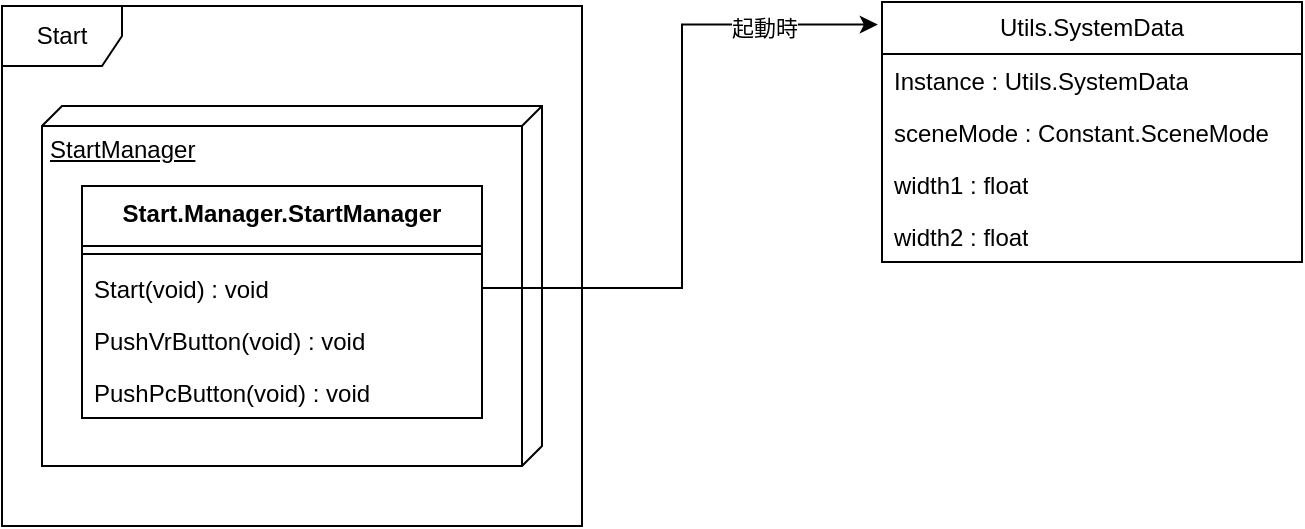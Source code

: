 <mxfile version="24.6.1" type="device">
  <diagram id="C5RBs43oDa-KdzZeNtuy" name="Page-1">
    <mxGraphModel dx="2074" dy="1197" grid="1" gridSize="10" guides="1" tooltips="1" connect="1" arrows="1" fold="1" page="1" pageScale="1" pageWidth="827" pageHeight="1169" math="0" shadow="0">
      <root>
        <mxCell id="WIyWlLk6GJQsqaUBKTNV-0" />
        <mxCell id="WIyWlLk6GJQsqaUBKTNV-1" parent="WIyWlLk6GJQsqaUBKTNV-0" />
        <mxCell id="UKRVBpSYoMRL6WaIXPVc-32" value="Start" style="shape=umlFrame;whiteSpace=wrap;html=1;pointerEvents=0;" vertex="1" parent="WIyWlLk6GJQsqaUBKTNV-1">
          <mxGeometry x="40" y="40" width="290" height="260" as="geometry" />
        </mxCell>
        <mxCell id="UKRVBpSYoMRL6WaIXPVc-33" value="StartManager" style="verticalAlign=top;align=left;spacingTop=8;spacingLeft=2;spacingRight=12;shape=cube;size=10;direction=south;fontStyle=4;html=1;whiteSpace=wrap;" vertex="1" parent="WIyWlLk6GJQsqaUBKTNV-1">
          <mxGeometry x="60" y="90" width="250" height="180" as="geometry" />
        </mxCell>
        <mxCell id="UKRVBpSYoMRL6WaIXPVc-34" value="Start.Manager.&lt;span style=&quot;background-color: initial;&quot;&gt;StartManager&lt;/span&gt;" style="swimlane;fontStyle=1;align=center;verticalAlign=top;childLayout=stackLayout;horizontal=1;startSize=30;horizontalStack=0;resizeParent=1;resizeParentMax=0;resizeLast=0;collapsible=1;marginBottom=0;whiteSpace=wrap;html=1;" vertex="1" parent="WIyWlLk6GJQsqaUBKTNV-1">
          <mxGeometry x="80" y="130" width="200" height="116" as="geometry" />
        </mxCell>
        <mxCell id="UKRVBpSYoMRL6WaIXPVc-36" value="" style="line;strokeWidth=1;fillColor=none;align=left;verticalAlign=middle;spacingTop=-1;spacingLeft=3;spacingRight=3;rotatable=0;labelPosition=right;points=[];portConstraint=eastwest;strokeColor=inherit;" vertex="1" parent="UKRVBpSYoMRL6WaIXPVc-34">
          <mxGeometry y="30" width="200" height="8" as="geometry" />
        </mxCell>
        <mxCell id="UKRVBpSYoMRL6WaIXPVc-58" value="Start(void) : void" style="text;strokeColor=none;fillColor=none;align=left;verticalAlign=top;spacingLeft=4;spacingRight=4;overflow=hidden;rotatable=0;points=[[0,0.5],[1,0.5]];portConstraint=eastwest;whiteSpace=wrap;html=1;" vertex="1" parent="UKRVBpSYoMRL6WaIXPVc-34">
          <mxGeometry y="38" width="200" height="26" as="geometry" />
        </mxCell>
        <mxCell id="UKRVBpSYoMRL6WaIXPVc-37" value="PushVrButton(void) : void" style="text;strokeColor=none;fillColor=none;align=left;verticalAlign=top;spacingLeft=4;spacingRight=4;overflow=hidden;rotatable=0;points=[[0,0.5],[1,0.5]];portConstraint=eastwest;whiteSpace=wrap;html=1;" vertex="1" parent="UKRVBpSYoMRL6WaIXPVc-34">
          <mxGeometry y="64" width="200" height="26" as="geometry" />
        </mxCell>
        <mxCell id="UKRVBpSYoMRL6WaIXPVc-43" value="PushPcButton(void) : void" style="text;strokeColor=none;fillColor=none;align=left;verticalAlign=top;spacingLeft=4;spacingRight=4;overflow=hidden;rotatable=0;points=[[0,0.5],[1,0.5]];portConstraint=eastwest;whiteSpace=wrap;html=1;" vertex="1" parent="UKRVBpSYoMRL6WaIXPVc-34">
          <mxGeometry y="90" width="200" height="26" as="geometry" />
        </mxCell>
        <mxCell id="UKRVBpSYoMRL6WaIXPVc-44" value="Utils.SystemData" style="swimlane;fontStyle=0;childLayout=stackLayout;horizontal=1;startSize=26;fillColor=none;horizontalStack=0;resizeParent=1;resizeParentMax=0;resizeLast=0;collapsible=1;marginBottom=0;whiteSpace=wrap;html=1;" vertex="1" parent="WIyWlLk6GJQsqaUBKTNV-1">
          <mxGeometry x="480" y="38" width="210" height="130" as="geometry" />
        </mxCell>
        <mxCell id="UKRVBpSYoMRL6WaIXPVc-45" value="Instance : Utils.SystemData" style="text;strokeColor=none;fillColor=none;align=left;verticalAlign=top;spacingLeft=4;spacingRight=4;overflow=hidden;rotatable=0;points=[[0,0.5],[1,0.5]];portConstraint=eastwest;whiteSpace=wrap;html=1;" vertex="1" parent="UKRVBpSYoMRL6WaIXPVc-44">
          <mxGeometry y="26" width="210" height="26" as="geometry" />
        </mxCell>
        <mxCell id="UKRVBpSYoMRL6WaIXPVc-46" value="sceneMode : Constant.SceneMode" style="text;strokeColor=none;fillColor=none;align=left;verticalAlign=top;spacingLeft=4;spacingRight=4;overflow=hidden;rotatable=0;points=[[0,0.5],[1,0.5]];portConstraint=eastwest;whiteSpace=wrap;html=1;" vertex="1" parent="UKRVBpSYoMRL6WaIXPVc-44">
          <mxGeometry y="52" width="210" height="26" as="geometry" />
        </mxCell>
        <mxCell id="UKRVBpSYoMRL6WaIXPVc-47" value="width1 : float" style="text;strokeColor=none;fillColor=none;align=left;verticalAlign=top;spacingLeft=4;spacingRight=4;overflow=hidden;rotatable=0;points=[[0,0.5],[1,0.5]];portConstraint=eastwest;whiteSpace=wrap;html=1;" vertex="1" parent="UKRVBpSYoMRL6WaIXPVc-44">
          <mxGeometry y="78" width="210" height="26" as="geometry" />
        </mxCell>
        <mxCell id="UKRVBpSYoMRL6WaIXPVc-48" value="width2 : float" style="text;strokeColor=none;fillColor=none;align=left;verticalAlign=top;spacingLeft=4;spacingRight=4;overflow=hidden;rotatable=0;points=[[0,0.5],[1,0.5]];portConstraint=eastwest;whiteSpace=wrap;html=1;" vertex="1" parent="UKRVBpSYoMRL6WaIXPVc-44">
          <mxGeometry y="104" width="210" height="26" as="geometry" />
        </mxCell>
        <mxCell id="UKRVBpSYoMRL6WaIXPVc-60" style="edgeStyle=orthogonalEdgeStyle;rounded=0;orthogonalLoop=1;jettySize=auto;html=1;entryX=-0.01;entryY=0.087;entryDx=0;entryDy=0;entryPerimeter=0;" edge="1" parent="WIyWlLk6GJQsqaUBKTNV-1" source="UKRVBpSYoMRL6WaIXPVc-58" target="UKRVBpSYoMRL6WaIXPVc-44">
          <mxGeometry relative="1" as="geometry" />
        </mxCell>
        <mxCell id="UKRVBpSYoMRL6WaIXPVc-71" value="起動時" style="edgeLabel;html=1;align=center;verticalAlign=middle;resizable=0;points=[];" vertex="1" connectable="0" parent="UKRVBpSYoMRL6WaIXPVc-60">
          <mxGeometry x="0.653" y="-1" relative="1" as="geometry">
            <mxPoint as="offset" />
          </mxGeometry>
        </mxCell>
      </root>
    </mxGraphModel>
  </diagram>
</mxfile>

